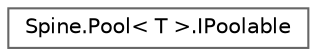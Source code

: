 digraph "类继承关系图"
{
 // LATEX_PDF_SIZE
  bgcolor="transparent";
  edge [fontname=Helvetica,fontsize=10,labelfontname=Helvetica,labelfontsize=10];
  node [fontname=Helvetica,fontsize=10,shape=box,height=0.2,width=0.4];
  rankdir="LR";
  Node0 [id="Node000000",label="Spine.Pool\< T \>.IPoolable",height=0.2,width=0.4,color="grey40", fillcolor="white", style="filled",URL="$interface_spine_1_1_pool-1-g_1_1_i_poolable.html",tooltip=" "];
}
